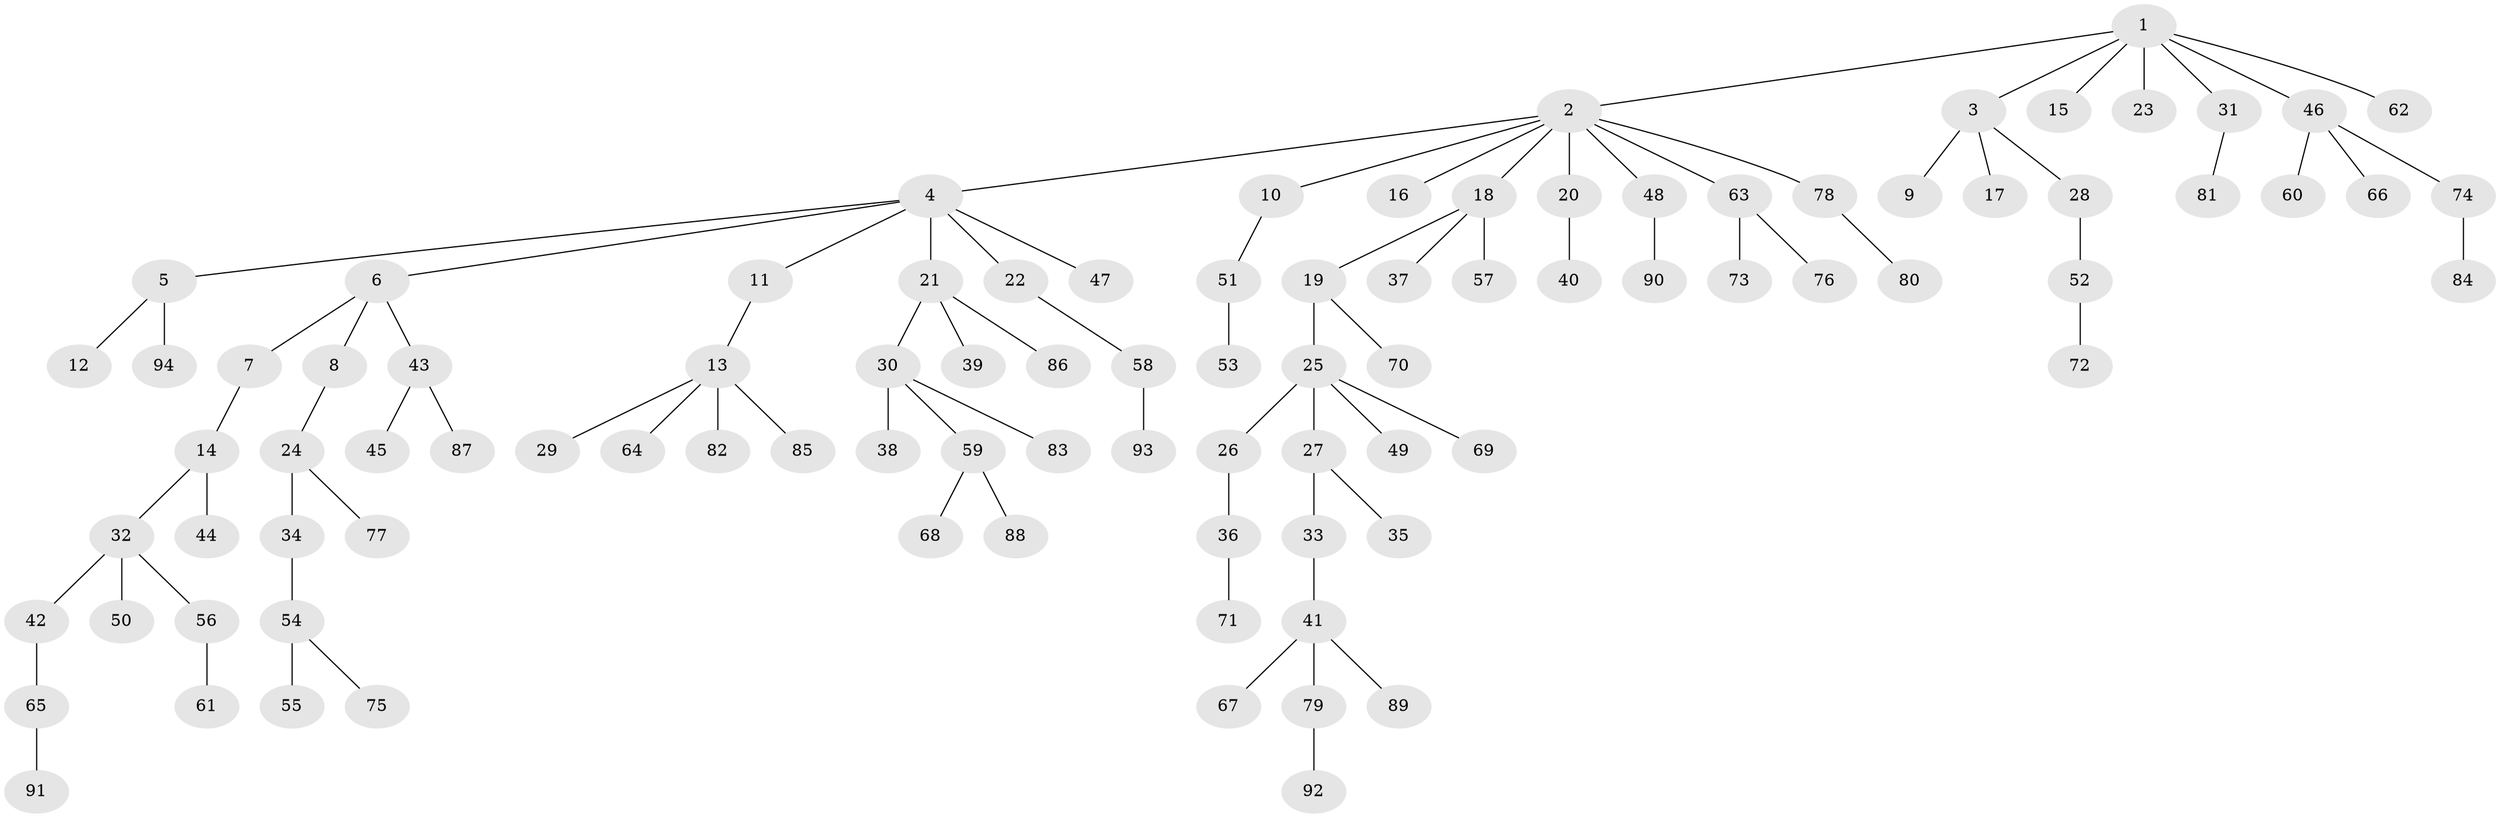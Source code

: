 // Generated by graph-tools (version 1.1) at 2025/36/03/09/25 02:36:53]
// undirected, 94 vertices, 93 edges
graph export_dot {
graph [start="1"]
  node [color=gray90,style=filled];
  1;
  2;
  3;
  4;
  5;
  6;
  7;
  8;
  9;
  10;
  11;
  12;
  13;
  14;
  15;
  16;
  17;
  18;
  19;
  20;
  21;
  22;
  23;
  24;
  25;
  26;
  27;
  28;
  29;
  30;
  31;
  32;
  33;
  34;
  35;
  36;
  37;
  38;
  39;
  40;
  41;
  42;
  43;
  44;
  45;
  46;
  47;
  48;
  49;
  50;
  51;
  52;
  53;
  54;
  55;
  56;
  57;
  58;
  59;
  60;
  61;
  62;
  63;
  64;
  65;
  66;
  67;
  68;
  69;
  70;
  71;
  72;
  73;
  74;
  75;
  76;
  77;
  78;
  79;
  80;
  81;
  82;
  83;
  84;
  85;
  86;
  87;
  88;
  89;
  90;
  91;
  92;
  93;
  94;
  1 -- 2;
  1 -- 3;
  1 -- 15;
  1 -- 23;
  1 -- 31;
  1 -- 46;
  1 -- 62;
  2 -- 4;
  2 -- 10;
  2 -- 16;
  2 -- 18;
  2 -- 20;
  2 -- 48;
  2 -- 63;
  2 -- 78;
  3 -- 9;
  3 -- 17;
  3 -- 28;
  4 -- 5;
  4 -- 6;
  4 -- 11;
  4 -- 21;
  4 -- 22;
  4 -- 47;
  5 -- 12;
  5 -- 94;
  6 -- 7;
  6 -- 8;
  6 -- 43;
  7 -- 14;
  8 -- 24;
  10 -- 51;
  11 -- 13;
  13 -- 29;
  13 -- 64;
  13 -- 82;
  13 -- 85;
  14 -- 32;
  14 -- 44;
  18 -- 19;
  18 -- 37;
  18 -- 57;
  19 -- 25;
  19 -- 70;
  20 -- 40;
  21 -- 30;
  21 -- 39;
  21 -- 86;
  22 -- 58;
  24 -- 34;
  24 -- 77;
  25 -- 26;
  25 -- 27;
  25 -- 49;
  25 -- 69;
  26 -- 36;
  27 -- 33;
  27 -- 35;
  28 -- 52;
  30 -- 38;
  30 -- 59;
  30 -- 83;
  31 -- 81;
  32 -- 42;
  32 -- 50;
  32 -- 56;
  33 -- 41;
  34 -- 54;
  36 -- 71;
  41 -- 67;
  41 -- 79;
  41 -- 89;
  42 -- 65;
  43 -- 45;
  43 -- 87;
  46 -- 60;
  46 -- 66;
  46 -- 74;
  48 -- 90;
  51 -- 53;
  52 -- 72;
  54 -- 55;
  54 -- 75;
  56 -- 61;
  58 -- 93;
  59 -- 68;
  59 -- 88;
  63 -- 73;
  63 -- 76;
  65 -- 91;
  74 -- 84;
  78 -- 80;
  79 -- 92;
}
